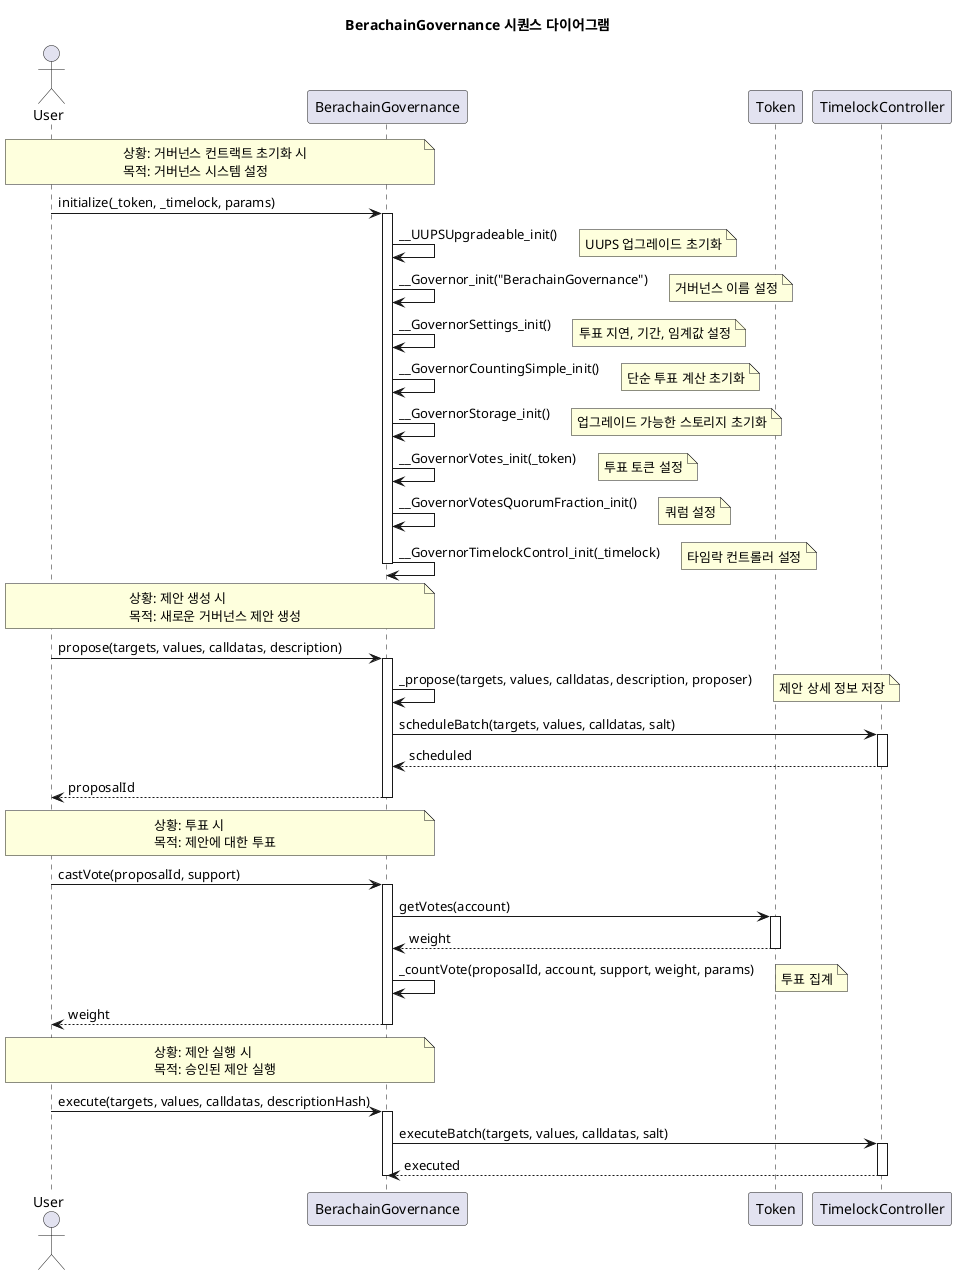 @startuml
title BerachainGovernance 시퀀스 다이어그램

actor User
participant "BerachainGovernance" as BG
participant "Token" as T
participant "TimelockController" as TC

note over User, BG
  상황: 거버넌스 컨트랙트 초기화 시
  목적: 거버넌스 시스템 설정
end note

User -> BG: initialize(_token, _timelock, params)
activate BG
BG -> BG: __UUPSUpgradeable_init()
note right: UUPS 업그레이드 초기화
BG -> BG: __Governor_init("BerachainGovernance")
note right: 거버넌스 이름 설정
BG -> BG: __GovernorSettings_init()
note right: 투표 지연, 기간, 임계값 설정
BG -> BG: __GovernorCountingSimple_init()
note right: 단순 투표 계산 초기화
BG -> BG: __GovernorStorage_init()
note right: 업그레이드 가능한 스토리지 초기화
BG -> BG: __GovernorVotes_init(_token)
note right: 투표 토큰 설정
BG -> BG: __GovernorVotesQuorumFraction_init()
note right: 쿼럼 설정
BG -> BG: __GovernorTimelockControl_init(_timelock)
note right: 타임락 컨트롤러 설정
deactivate BG

note over User, BG
  상황: 제안 생성 시
  목적: 새로운 거버넌스 제안 생성
end note

User -> BG: propose(targets, values, calldatas, description)
activate BG
BG -> BG: _propose(targets, values, calldatas, description, proposer)
note right: 제안 상세 정보 저장
BG -> TC: scheduleBatch(targets, values, calldatas, salt)
activate TC
TC --> BG: scheduled
deactivate TC
BG --> User: proposalId
deactivate BG

note over User, BG
  상황: 투표 시
  목적: 제안에 대한 투표
end note

User -> BG: castVote(proposalId, support)
activate BG
BG -> T: getVotes(account)
activate T
T --> BG: weight
deactivate T
BG -> BG: _countVote(proposalId, account, support, weight, params)
note right: 투표 집계
BG --> User: weight
deactivate BG

note over User, BG
  상황: 제안 실행 시
  목적: 승인된 제안 실행
end note

User -> BG: execute(targets, values, calldatas, descriptionHash)
activate BG
BG -> TC: executeBatch(targets, values, calldatas, salt)
activate TC
TC --> BG: executed
deactivate TC
deactivate BG

@enduml 